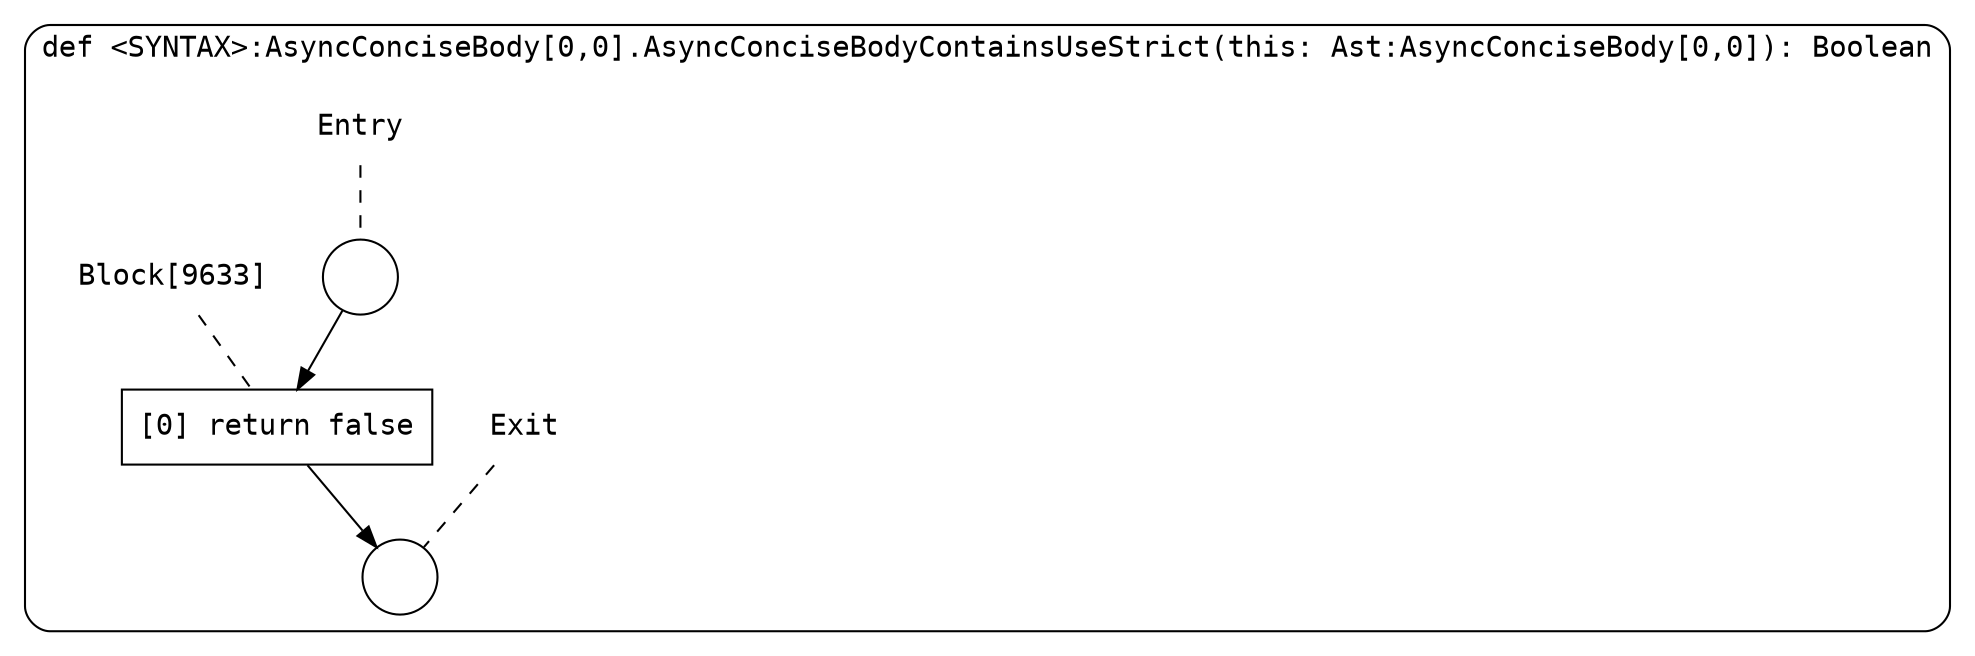 digraph {
  graph [fontname = "Consolas"]
  node [fontname = "Consolas"]
  edge [fontname = "Consolas"]
  subgraph cluster1712 {
    label = "def <SYNTAX>:AsyncConciseBody[0,0].AsyncConciseBodyContainsUseStrict(this: Ast:AsyncConciseBody[0,0]): Boolean"
    style = rounded
    cluster1712_entry_name [shape=none, label=<<font color="black">Entry</font>>]
    cluster1712_entry_name -> cluster1712_entry [arrowhead=none, color="black", style=dashed]
    cluster1712_entry [shape=circle label=" " color="black" fillcolor="white" style=filled]
    cluster1712_entry -> node9633 [color="black"]
    cluster1712_exit_name [shape=none, label=<<font color="black">Exit</font>>]
    cluster1712_exit_name -> cluster1712_exit [arrowhead=none, color="black", style=dashed]
    cluster1712_exit [shape=circle label=" " color="black" fillcolor="white" style=filled]
    node9633_name [shape=none, label=<<font color="black">Block[9633]</font>>]
    node9633_name -> node9633 [arrowhead=none, color="black", style=dashed]
    node9633 [shape=box, label=<<font color="black">[0] return false<BR ALIGN="LEFT"/></font>> color="black" fillcolor="white", style=filled]
    node9633 -> cluster1712_exit [color="black"]
  }
}